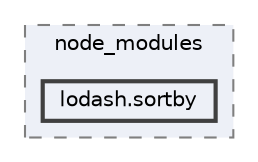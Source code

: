 digraph "pkiclassroomrescheduler/src/main/frontend/node_modules/lodash.sortby"
{
 // LATEX_PDF_SIZE
  bgcolor="transparent";
  edge [fontname=Helvetica,fontsize=10,labelfontname=Helvetica,labelfontsize=10];
  node [fontname=Helvetica,fontsize=10,shape=box,height=0.2,width=0.4];
  compound=true
  subgraph clusterdir_72953eda66ccb3a2722c28e1c3e6c23b {
    graph [ bgcolor="#edf0f7", pencolor="grey50", label="node_modules", fontname=Helvetica,fontsize=10 style="filled,dashed", URL="dir_72953eda66ccb3a2722c28e1c3e6c23b.html",tooltip=""]
  dir_a128f26aed535d332ceb1e43ddc66751 [label="lodash.sortby", fillcolor="#edf0f7", color="grey25", style="filled,bold", URL="dir_a128f26aed535d332ceb1e43ddc66751.html",tooltip=""];
  }
}
